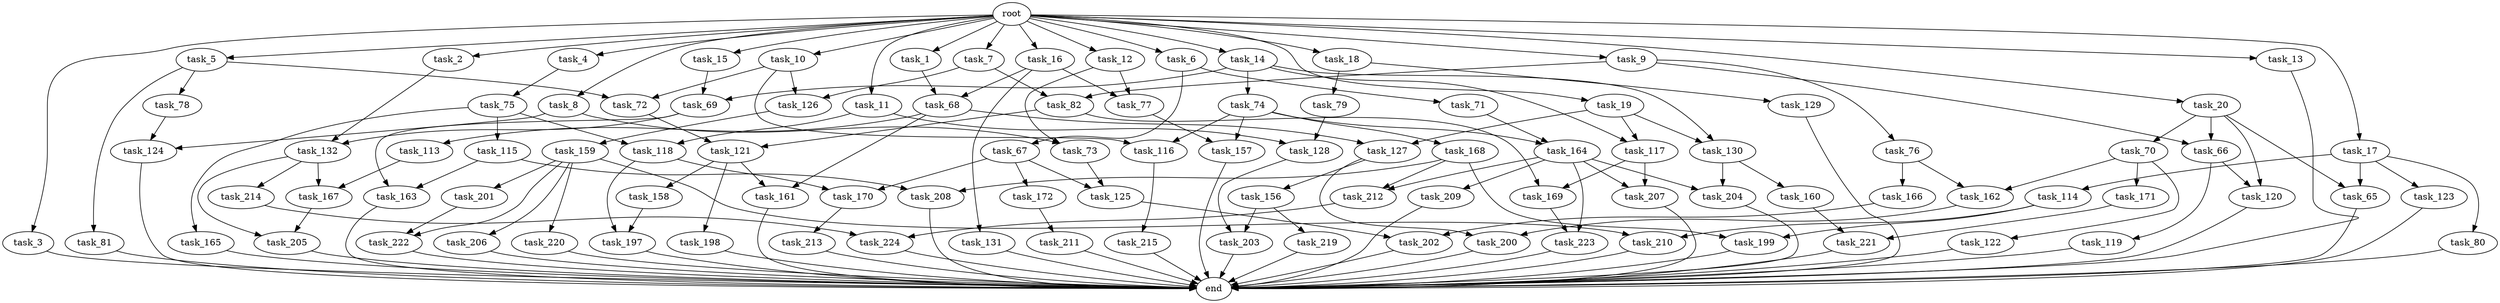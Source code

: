 digraph G {
  root [size="0.000000"];
  task_1 [size="1.024000"];
  task_2 [size="1.024000"];
  task_3 [size="1.024000"];
  task_4 [size="1.024000"];
  task_5 [size="1.024000"];
  task_6 [size="1.024000"];
  task_7 [size="1.024000"];
  task_8 [size="1.024000"];
  task_9 [size="1.024000"];
  task_10 [size="1.024000"];
  task_11 [size="1.024000"];
  task_12 [size="1.024000"];
  task_13 [size="1.024000"];
  task_14 [size="1.024000"];
  task_15 [size="1.024000"];
  task_16 [size="1.024000"];
  task_17 [size="1.024000"];
  task_18 [size="1.024000"];
  task_19 [size="1.024000"];
  task_20 [size="1.024000"];
  task_65 [size="171798691.840000"];
  task_66 [size="687194767.360000"];
  task_67 [size="137438953.472000"];
  task_68 [size="893353197.568000"];
  task_69 [size="1279900254.208000"];
  task_70 [size="137438953.472000"];
  task_71 [size="137438953.472000"];
  task_72 [size="343597383.680000"];
  task_73 [size="833223655.424000"];
  task_74 [size="858993459.200000"];
  task_75 [size="309237645.312000"];
  task_76 [size="549755813.888000"];
  task_77 [size="171798691.840000"];
  task_78 [size="34359738.368000"];
  task_79 [size="420906795.008000"];
  task_80 [size="34359738.368000"];
  task_81 [size="34359738.368000"];
  task_82 [size="1099511627.776000"];
  task_113 [size="214748364.800000"];
  task_114 [size="34359738.368000"];
  task_115 [size="549755813.888000"];
  task_116 [size="386547056.640000"];
  task_117 [size="893353197.568000"];
  task_118 [size="687194767.360000"];
  task_119 [size="34359738.368000"];
  task_120 [size="171798691.840000"];
  task_121 [size="936302870.528000"];
  task_122 [size="34359738.368000"];
  task_123 [size="34359738.368000"];
  task_124 [size="910533066.752000"];
  task_125 [size="523986010.112000"];
  task_126 [size="858993459.200000"];
  task_127 [size="249108103.168000"];
  task_128 [size="996432412.672000"];
  task_129 [size="420906795.008000"];
  task_130 [size="893353197.568000"];
  task_131 [size="34359738.368000"];
  task_132 [size="893353197.568000"];
  task_156 [size="695784701.952000"];
  task_157 [size="627065225.216000"];
  task_158 [size="34359738.368000"];
  task_159 [size="137438953.472000"];
  task_160 [size="214748364.800000"];
  task_161 [size="249108103.168000"];
  task_162 [size="68719476.736000"];
  task_163 [size="68719476.736000"];
  task_164 [size="936302870.528000"];
  task_165 [size="549755813.888000"];
  task_166 [size="34359738.368000"];
  task_167 [size="730144440.320000"];
  task_168 [size="77309411.328000"];
  task_169 [size="154618822.656000"];
  task_170 [size="1168231104.512000"];
  task_171 [size="34359738.368000"];
  task_172 [size="309237645.312000"];
  task_197 [size="1168231104.512000"];
  task_198 [size="34359738.368000"];
  task_199 [size="1168231104.512000"];
  task_200 [size="730144440.320000"];
  task_201 [size="695784701.952000"];
  task_202 [size="386547056.640000"];
  task_203 [size="111669149.696000"];
  task_204 [size="764504178.688000"];
  task_205 [size="584115552.256000"];
  task_206 [size="695784701.952000"];
  task_207 [size="627065225.216000"];
  task_208 [size="893353197.568000"];
  task_209 [size="549755813.888000"];
  task_210 [size="1005022347.264000"];
  task_211 [size="309237645.312000"];
  task_212 [size="1408749273.088000"];
  task_213 [size="309237645.312000"];
  task_214 [size="34359738.368000"];
  task_215 [size="77309411.328000"];
  task_219 [size="77309411.328000"];
  task_220 [size="695784701.952000"];
  task_221 [size="1073741824.000000"];
  task_222 [size="910533066.752000"];
  task_223 [size="1408749273.088000"];
  task_224 [size="730144440.320000"];
  end [size="0.000000"];

  root -> task_1 [size="1.000000"];
  root -> task_2 [size="1.000000"];
  root -> task_3 [size="1.000000"];
  root -> task_4 [size="1.000000"];
  root -> task_5 [size="1.000000"];
  root -> task_6 [size="1.000000"];
  root -> task_7 [size="1.000000"];
  root -> task_8 [size="1.000000"];
  root -> task_9 [size="1.000000"];
  root -> task_10 [size="1.000000"];
  root -> task_11 [size="1.000000"];
  root -> task_12 [size="1.000000"];
  root -> task_13 [size="1.000000"];
  root -> task_14 [size="1.000000"];
  root -> task_15 [size="1.000000"];
  root -> task_16 [size="1.000000"];
  root -> task_17 [size="1.000000"];
  root -> task_18 [size="1.000000"];
  root -> task_19 [size="1.000000"];
  root -> task_20 [size="1.000000"];
  task_1 -> task_68 [size="838860800.000000"];
  task_2 -> task_132 [size="838860800.000000"];
  task_3 -> end [size="1.000000"];
  task_4 -> task_75 [size="301989888.000000"];
  task_5 -> task_72 [size="33554432.000000"];
  task_5 -> task_78 [size="33554432.000000"];
  task_5 -> task_81 [size="33554432.000000"];
  task_6 -> task_67 [size="134217728.000000"];
  task_6 -> task_71 [size="134217728.000000"];
  task_7 -> task_82 [size="536870912.000000"];
  task_7 -> task_126 [size="536870912.000000"];
  task_8 -> task_73 [size="679477248.000000"];
  task_8 -> task_124 [size="679477248.000000"];
  task_9 -> task_66 [size="536870912.000000"];
  task_9 -> task_76 [size="536870912.000000"];
  task_9 -> task_82 [size="536870912.000000"];
  task_10 -> task_72 [size="301989888.000000"];
  task_10 -> task_116 [size="301989888.000000"];
  task_10 -> task_126 [size="301989888.000000"];
  task_11 -> task_118 [size="134217728.000000"];
  task_11 -> task_128 [size="134217728.000000"];
  task_12 -> task_73 [size="134217728.000000"];
  task_12 -> task_77 [size="134217728.000000"];
  task_13 -> end [size="1.000000"];
  task_14 -> task_69 [size="838860800.000000"];
  task_14 -> task_74 [size="838860800.000000"];
  task_14 -> task_117 [size="838860800.000000"];
  task_14 -> task_130 [size="838860800.000000"];
  task_15 -> task_69 [size="411041792.000000"];
  task_16 -> task_68 [size="33554432.000000"];
  task_16 -> task_77 [size="33554432.000000"];
  task_16 -> task_131 [size="33554432.000000"];
  task_17 -> task_65 [size="33554432.000000"];
  task_17 -> task_80 [size="33554432.000000"];
  task_17 -> task_114 [size="33554432.000000"];
  task_17 -> task_123 [size="33554432.000000"];
  task_18 -> task_79 [size="411041792.000000"];
  task_18 -> task_129 [size="411041792.000000"];
  task_19 -> task_117 [size="33554432.000000"];
  task_19 -> task_127 [size="33554432.000000"];
  task_19 -> task_130 [size="33554432.000000"];
  task_20 -> task_65 [size="134217728.000000"];
  task_20 -> task_66 [size="134217728.000000"];
  task_20 -> task_70 [size="134217728.000000"];
  task_20 -> task_120 [size="134217728.000000"];
  task_65 -> end [size="1.000000"];
  task_66 -> task_119 [size="33554432.000000"];
  task_66 -> task_120 [size="33554432.000000"];
  task_67 -> task_125 [size="301989888.000000"];
  task_67 -> task_170 [size="301989888.000000"];
  task_67 -> task_172 [size="301989888.000000"];
  task_68 -> task_113 [size="209715200.000000"];
  task_68 -> task_127 [size="209715200.000000"];
  task_68 -> task_161 [size="209715200.000000"];
  task_69 -> task_132 [size="33554432.000000"];
  task_69 -> task_163 [size="33554432.000000"];
  task_70 -> task_122 [size="33554432.000000"];
  task_70 -> task_162 [size="33554432.000000"];
  task_70 -> task_171 [size="33554432.000000"];
  task_71 -> task_164 [size="838860800.000000"];
  task_72 -> task_121 [size="838860800.000000"];
  task_73 -> task_125 [size="209715200.000000"];
  task_74 -> task_116 [size="75497472.000000"];
  task_74 -> task_157 [size="75497472.000000"];
  task_74 -> task_164 [size="75497472.000000"];
  task_74 -> task_168 [size="75497472.000000"];
  task_75 -> task_115 [size="536870912.000000"];
  task_75 -> task_118 [size="536870912.000000"];
  task_75 -> task_165 [size="536870912.000000"];
  task_76 -> task_162 [size="33554432.000000"];
  task_76 -> task_166 [size="33554432.000000"];
  task_77 -> task_157 [size="536870912.000000"];
  task_78 -> task_124 [size="209715200.000000"];
  task_79 -> task_128 [size="838860800.000000"];
  task_80 -> end [size="1.000000"];
  task_81 -> end [size="1.000000"];
  task_82 -> task_121 [size="75497472.000000"];
  task_82 -> task_169 [size="75497472.000000"];
  task_113 -> task_167 [size="679477248.000000"];
  task_114 -> task_199 [size="301989888.000000"];
  task_114 -> task_210 [size="301989888.000000"];
  task_115 -> task_163 [size="33554432.000000"];
  task_115 -> task_208 [size="33554432.000000"];
  task_116 -> task_215 [size="75497472.000000"];
  task_117 -> task_169 [size="75497472.000000"];
  task_117 -> task_207 [size="75497472.000000"];
  task_118 -> task_170 [size="838860800.000000"];
  task_118 -> task_197 [size="838860800.000000"];
  task_119 -> end [size="1.000000"];
  task_120 -> end [size="1.000000"];
  task_121 -> task_158 [size="33554432.000000"];
  task_121 -> task_161 [size="33554432.000000"];
  task_121 -> task_198 [size="33554432.000000"];
  task_122 -> end [size="1.000000"];
  task_123 -> end [size="1.000000"];
  task_124 -> end [size="1.000000"];
  task_125 -> task_202 [size="301989888.000000"];
  task_126 -> task_159 [size="134217728.000000"];
  task_127 -> task_156 [size="679477248.000000"];
  task_127 -> task_200 [size="679477248.000000"];
  task_128 -> task_203 [size="33554432.000000"];
  task_129 -> end [size="1.000000"];
  task_130 -> task_160 [size="209715200.000000"];
  task_130 -> task_204 [size="209715200.000000"];
  task_131 -> end [size="1.000000"];
  task_132 -> task_167 [size="33554432.000000"];
  task_132 -> task_205 [size="33554432.000000"];
  task_132 -> task_214 [size="33554432.000000"];
  task_156 -> task_203 [size="75497472.000000"];
  task_156 -> task_219 [size="75497472.000000"];
  task_157 -> end [size="1.000000"];
  task_158 -> task_197 [size="301989888.000000"];
  task_159 -> task_201 [size="679477248.000000"];
  task_159 -> task_206 [size="679477248.000000"];
  task_159 -> task_210 [size="679477248.000000"];
  task_159 -> task_220 [size="679477248.000000"];
  task_159 -> task_222 [size="679477248.000000"];
  task_160 -> task_221 [size="838860800.000000"];
  task_161 -> end [size="1.000000"];
  task_162 -> task_200 [size="33554432.000000"];
  task_163 -> end [size="1.000000"];
  task_164 -> task_204 [size="536870912.000000"];
  task_164 -> task_207 [size="536870912.000000"];
  task_164 -> task_209 [size="536870912.000000"];
  task_164 -> task_212 [size="536870912.000000"];
  task_164 -> task_223 [size="536870912.000000"];
  task_165 -> end [size="1.000000"];
  task_166 -> task_202 [size="75497472.000000"];
  task_167 -> task_205 [size="536870912.000000"];
  task_168 -> task_199 [size="838860800.000000"];
  task_168 -> task_208 [size="838860800.000000"];
  task_168 -> task_212 [size="838860800.000000"];
  task_169 -> task_223 [size="838860800.000000"];
  task_170 -> task_213 [size="301989888.000000"];
  task_171 -> task_221 [size="209715200.000000"];
  task_172 -> task_211 [size="301989888.000000"];
  task_197 -> end [size="1.000000"];
  task_198 -> end [size="1.000000"];
  task_199 -> end [size="1.000000"];
  task_200 -> end [size="1.000000"];
  task_201 -> task_222 [size="209715200.000000"];
  task_202 -> end [size="1.000000"];
  task_203 -> end [size="1.000000"];
  task_204 -> end [size="1.000000"];
  task_205 -> end [size="1.000000"];
  task_206 -> end [size="1.000000"];
  task_207 -> end [size="1.000000"];
  task_208 -> end [size="1.000000"];
  task_209 -> end [size="1.000000"];
  task_210 -> end [size="1.000000"];
  task_211 -> end [size="1.000000"];
  task_212 -> task_224 [size="679477248.000000"];
  task_213 -> end [size="1.000000"];
  task_214 -> task_224 [size="33554432.000000"];
  task_215 -> end [size="1.000000"];
  task_219 -> end [size="1.000000"];
  task_220 -> end [size="1.000000"];
  task_221 -> end [size="1.000000"];
  task_222 -> end [size="1.000000"];
  task_223 -> end [size="1.000000"];
  task_224 -> end [size="1.000000"];
}
